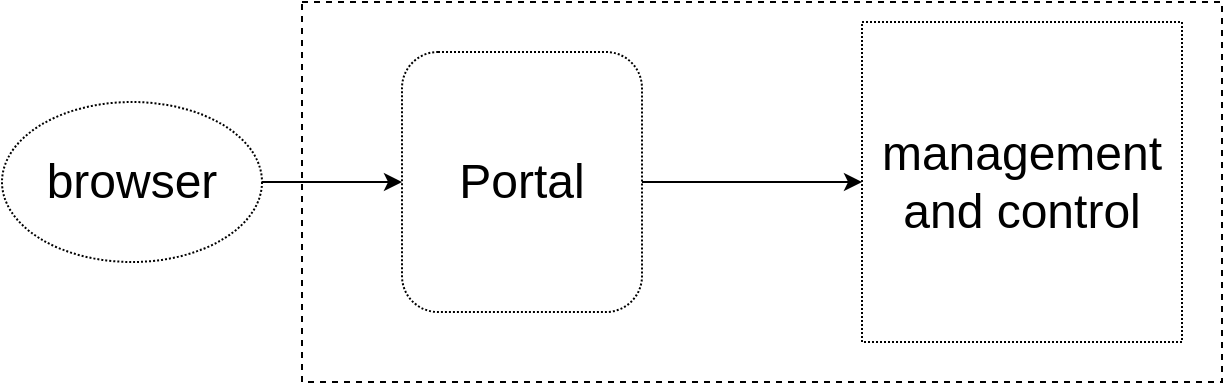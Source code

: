 <mxfile version="10.5.7" type="github"><diagram id="1QZSO5f7R2nLDMuOFDgz" name="Page-1"><mxGraphModel dx="918" dy="625" grid="1" gridSize="10" guides="1" tooltips="1" connect="1" arrows="1" fold="1" page="1" pageScale="1" pageWidth="827" pageHeight="1169" math="0" shadow="0"><root><mxCell id="0"/><mxCell id="1" parent="0"/><mxCell id="df_LVdAOA-iDfKw6djMO-7" style="edgeStyle=orthogonalEdgeStyle;rounded=0;orthogonalLoop=1;jettySize=auto;html=1;entryX=0;entryY=0.5;entryDx=0;entryDy=0;" parent="1" source="df_LVdAOA-iDfKw6djMO-2" target="df_LVdAOA-iDfKw6djMO-5" edge="1"><mxGeometry relative="1" as="geometry"/></mxCell><mxCell id="df_LVdAOA-iDfKw6djMO-2" value="&lt;font style=&quot;font-size: 24px&quot;&gt;Portal&lt;/font&gt;" style="rounded=1;whiteSpace=wrap;html=1;dashed=1;dashPattern=1 1;" parent="1" vertex="1"><mxGeometry x="250" y="125" width="120" height="130" as="geometry"/></mxCell><mxCell id="df_LVdAOA-iDfKw6djMO-6" style="edgeStyle=orthogonalEdgeStyle;rounded=0;orthogonalLoop=1;jettySize=auto;html=1;entryX=0;entryY=0.5;entryDx=0;entryDy=0;" parent="1" source="df_LVdAOA-iDfKw6djMO-4" target="df_LVdAOA-iDfKw6djMO-2" edge="1"><mxGeometry relative="1" as="geometry"/></mxCell><mxCell id="df_LVdAOA-iDfKw6djMO-4" value="&lt;font style=&quot;font-size: 24px&quot;&gt;browser&lt;/font&gt;" style="ellipse;whiteSpace=wrap;html=1;dashed=1;dashPattern=1 1;" parent="1" vertex="1"><mxGeometry x="50" y="150" width="130" height="80" as="geometry"/></mxCell><mxCell id="df_LVdAOA-iDfKw6djMO-5" value="&lt;span&gt;&lt;font style=&quot;font-size: 24px&quot;&gt;management and control&lt;/font&gt;&lt;/span&gt;" style="whiteSpace=wrap;html=1;aspect=fixed;dashed=1;dashPattern=1 1;" parent="1" vertex="1"><mxGeometry x="480" y="110" width="160" height="160" as="geometry"/></mxCell><mxCell id="df_LVdAOA-iDfKw6djMO-9" value="" style="rounded=0;whiteSpace=wrap;html=1;dashed=1;fillColor=none;" parent="1" vertex="1"><mxGeometry x="200" y="100" width="460" height="190" as="geometry"/></mxCell></root></mxGraphModel></diagram></mxfile>